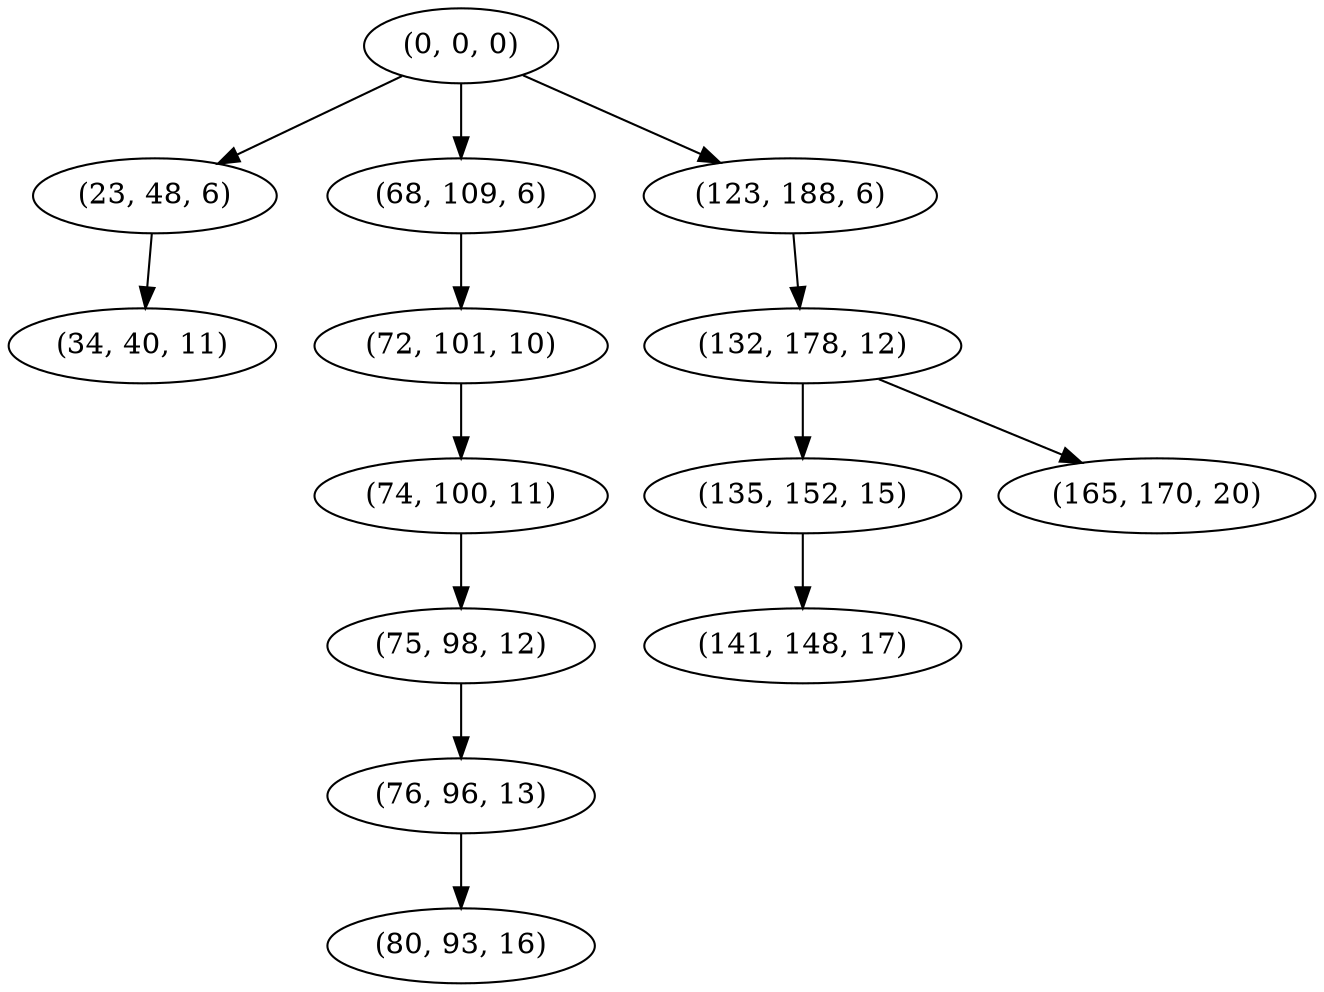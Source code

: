 digraph tree {
    "(0, 0, 0)";
    "(23, 48, 6)";
    "(34, 40, 11)";
    "(68, 109, 6)";
    "(72, 101, 10)";
    "(74, 100, 11)";
    "(75, 98, 12)";
    "(76, 96, 13)";
    "(80, 93, 16)";
    "(123, 188, 6)";
    "(132, 178, 12)";
    "(135, 152, 15)";
    "(141, 148, 17)";
    "(165, 170, 20)";
    "(0, 0, 0)" -> "(23, 48, 6)";
    "(0, 0, 0)" -> "(68, 109, 6)";
    "(0, 0, 0)" -> "(123, 188, 6)";
    "(23, 48, 6)" -> "(34, 40, 11)";
    "(68, 109, 6)" -> "(72, 101, 10)";
    "(72, 101, 10)" -> "(74, 100, 11)";
    "(74, 100, 11)" -> "(75, 98, 12)";
    "(75, 98, 12)" -> "(76, 96, 13)";
    "(76, 96, 13)" -> "(80, 93, 16)";
    "(123, 188, 6)" -> "(132, 178, 12)";
    "(132, 178, 12)" -> "(135, 152, 15)";
    "(132, 178, 12)" -> "(165, 170, 20)";
    "(135, 152, 15)" -> "(141, 148, 17)";
}
